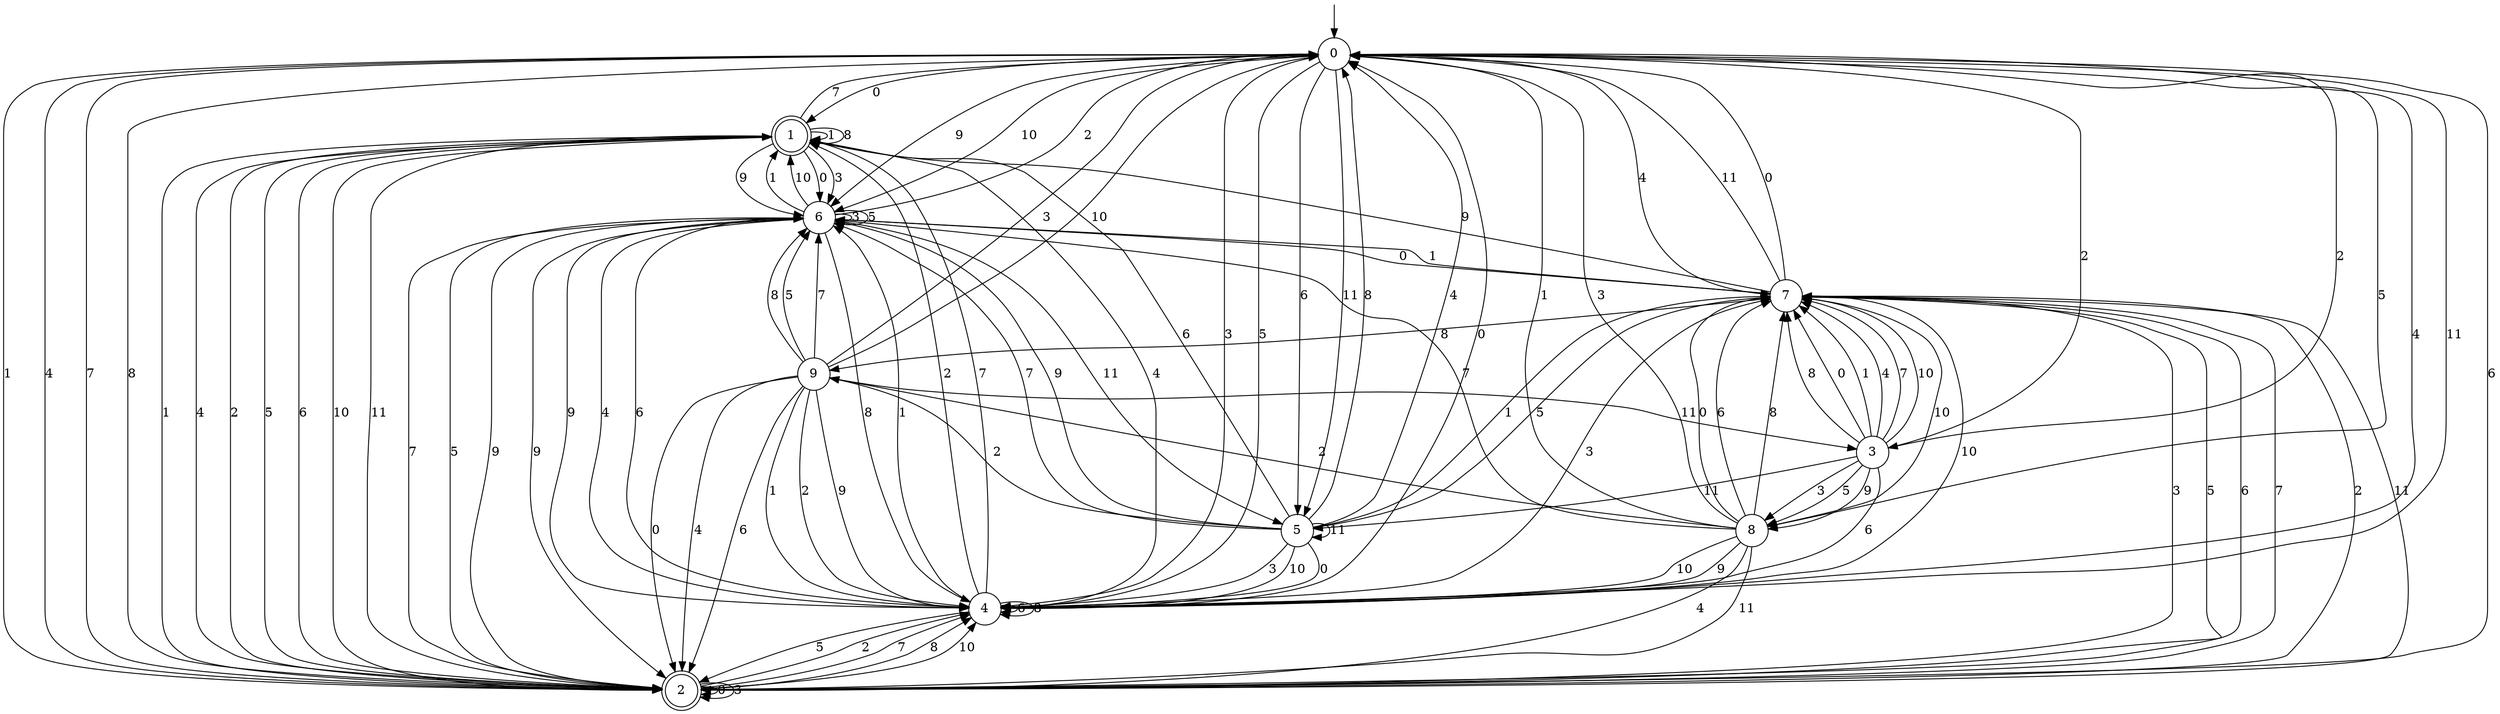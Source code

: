 digraph g {

	s0 [shape="circle" label="0"];
	s1 [shape="doublecircle" label="1"];
	s2 [shape="doublecircle" label="2"];
	s3 [shape="circle" label="3"];
	s4 [shape="circle" label="4"];
	s5 [shape="circle" label="5"];
	s6 [shape="circle" label="6"];
	s7 [shape="circle" label="7"];
	s8 [shape="circle" label="8"];
	s9 [shape="circle" label="9"];
	s0 -> s1 [label="0"];
	s0 -> s2 [label="1"];
	s0 -> s3 [label="2"];
	s0 -> s4 [label="3"];
	s0 -> s2 [label="4"];
	s0 -> s4 [label="5"];
	s0 -> s5 [label="6"];
	s0 -> s2 [label="7"];
	s0 -> s2 [label="8"];
	s0 -> s6 [label="9"];
	s0 -> s6 [label="10"];
	s0 -> s5 [label="11"];
	s1 -> s6 [label="0"];
	s1 -> s1 [label="1"];
	s1 -> s2 [label="2"];
	s1 -> s6 [label="3"];
	s1 -> s4 [label="4"];
	s1 -> s2 [label="5"];
	s1 -> s2 [label="6"];
	s1 -> s0 [label="7"];
	s1 -> s1 [label="8"];
	s1 -> s6 [label="9"];
	s1 -> s2 [label="10"];
	s1 -> s2 [label="11"];
	s2 -> s2 [label="0"];
	s2 -> s1 [label="1"];
	s2 -> s4 [label="2"];
	s2 -> s2 [label="3"];
	s2 -> s1 [label="4"];
	s2 -> s6 [label="5"];
	s2 -> s0 [label="6"];
	s2 -> s4 [label="7"];
	s2 -> s4 [label="8"];
	s2 -> s6 [label="9"];
	s2 -> s4 [label="10"];
	s2 -> s7 [label="11"];
	s3 -> s7 [label="0"];
	s3 -> s7 [label="1"];
	s3 -> s0 [label="2"];
	s3 -> s8 [label="3"];
	s3 -> s7 [label="4"];
	s3 -> s8 [label="5"];
	s3 -> s4 [label="6"];
	s3 -> s7 [label="7"];
	s3 -> s7 [label="8"];
	s3 -> s8 [label="9"];
	s3 -> s7 [label="10"];
	s3 -> s5 [label="11"];
	s4 -> s0 [label="0"];
	s4 -> s6 [label="1"];
	s4 -> s1 [label="2"];
	s4 -> s7 [label="3"];
	s4 -> s0 [label="4"];
	s4 -> s2 [label="5"];
	s4 -> s4 [label="6"];
	s4 -> s1 [label="7"];
	s4 -> s4 [label="8"];
	s4 -> s6 [label="9"];
	s4 -> s7 [label="10"];
	s4 -> s0 [label="11"];
	s5 -> s4 [label="0"];
	s5 -> s7 [label="1"];
	s5 -> s9 [label="2"];
	s5 -> s4 [label="3"];
	s5 -> s0 [label="4"];
	s5 -> s7 [label="5"];
	s5 -> s1 [label="6"];
	s5 -> s6 [label="7"];
	s5 -> s0 [label="8"];
	s5 -> s6 [label="9"];
	s5 -> s4 [label="10"];
	s5 -> s5 [label="11"];
	s6 -> s7 [label="0"];
	s6 -> s1 [label="1"];
	s6 -> s0 [label="2"];
	s6 -> s6 [label="3"];
	s6 -> s4 [label="4"];
	s6 -> s6 [label="5"];
	s6 -> s4 [label="6"];
	s6 -> s2 [label="7"];
	s6 -> s4 [label="8"];
	s6 -> s2 [label="9"];
	s6 -> s1 [label="10"];
	s6 -> s5 [label="11"];
	s7 -> s0 [label="0"];
	s7 -> s6 [label="1"];
	s7 -> s2 [label="2"];
	s7 -> s2 [label="3"];
	s7 -> s0 [label="4"];
	s7 -> s2 [label="5"];
	s7 -> s2 [label="6"];
	s7 -> s2 [label="7"];
	s7 -> s9 [label="8"];
	s7 -> s1 [label="9"];
	s7 -> s8 [label="10"];
	s7 -> s0 [label="11"];
	s8 -> s7 [label="0"];
	s8 -> s0 [label="1"];
	s8 -> s9 [label="2"];
	s8 -> s0 [label="3"];
	s8 -> s2 [label="4"];
	s8 -> s0 [label="5"];
	s8 -> s7 [label="6"];
	s8 -> s6 [label="7"];
	s8 -> s7 [label="8"];
	s8 -> s4 [label="9"];
	s8 -> s4 [label="10"];
	s8 -> s2 [label="11"];
	s9 -> s2 [label="0"];
	s9 -> s4 [label="1"];
	s9 -> s4 [label="2"];
	s9 -> s0 [label="3"];
	s9 -> s2 [label="4"];
	s9 -> s6 [label="5"];
	s9 -> s2 [label="6"];
	s9 -> s6 [label="7"];
	s9 -> s6 [label="8"];
	s9 -> s4 [label="9"];
	s9 -> s0 [label="10"];
	s9 -> s3 [label="11"];

__start0 [label="" shape="none" width="0" height="0"];
__start0 -> s0;

}
